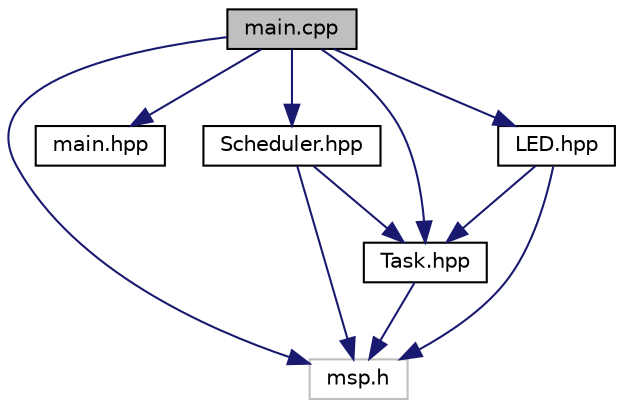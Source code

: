 digraph "main.cpp"
{
  edge [fontname="Helvetica",fontsize="10",labelfontname="Helvetica",labelfontsize="10"];
  node [fontname="Helvetica",fontsize="10",shape=record];
  Node1 [label="main.cpp",height=0.2,width=0.4,color="black", fillcolor="grey75", style="filled", fontcolor="black"];
  Node1 -> Node2 [color="midnightblue",fontsize="10",style="solid"];
  Node2 [label="msp.h",height=0.2,width=0.4,color="grey75", fillcolor="white", style="filled"];
  Node1 -> Node3 [color="midnightblue",fontsize="10",style="solid"];
  Node3 [label="main.hpp",height=0.2,width=0.4,color="black", fillcolor="white", style="filled",URL="$main_8hpp.html"];
  Node1 -> Node4 [color="midnightblue",fontsize="10",style="solid"];
  Node4 [label="Scheduler.hpp",height=0.2,width=0.4,color="black", fillcolor="white", style="filled",URL="$_scheduler_8hpp.html"];
  Node4 -> Node2 [color="midnightblue",fontsize="10",style="solid"];
  Node4 -> Node5 [color="midnightblue",fontsize="10",style="solid"];
  Node5 [label="Task.hpp",height=0.2,width=0.4,color="black", fillcolor="white", style="filled",URL="$_task_8hpp.html"];
  Node5 -> Node2 [color="midnightblue",fontsize="10",style="solid"];
  Node1 -> Node5 [color="midnightblue",fontsize="10",style="solid"];
  Node1 -> Node6 [color="midnightblue",fontsize="10",style="solid"];
  Node6 [label="LED.hpp",height=0.2,width=0.4,color="black", fillcolor="white", style="filled",URL="$_l_e_d_8hpp.html"];
  Node6 -> Node2 [color="midnightblue",fontsize="10",style="solid"];
  Node6 -> Node5 [color="midnightblue",fontsize="10",style="solid"];
}

